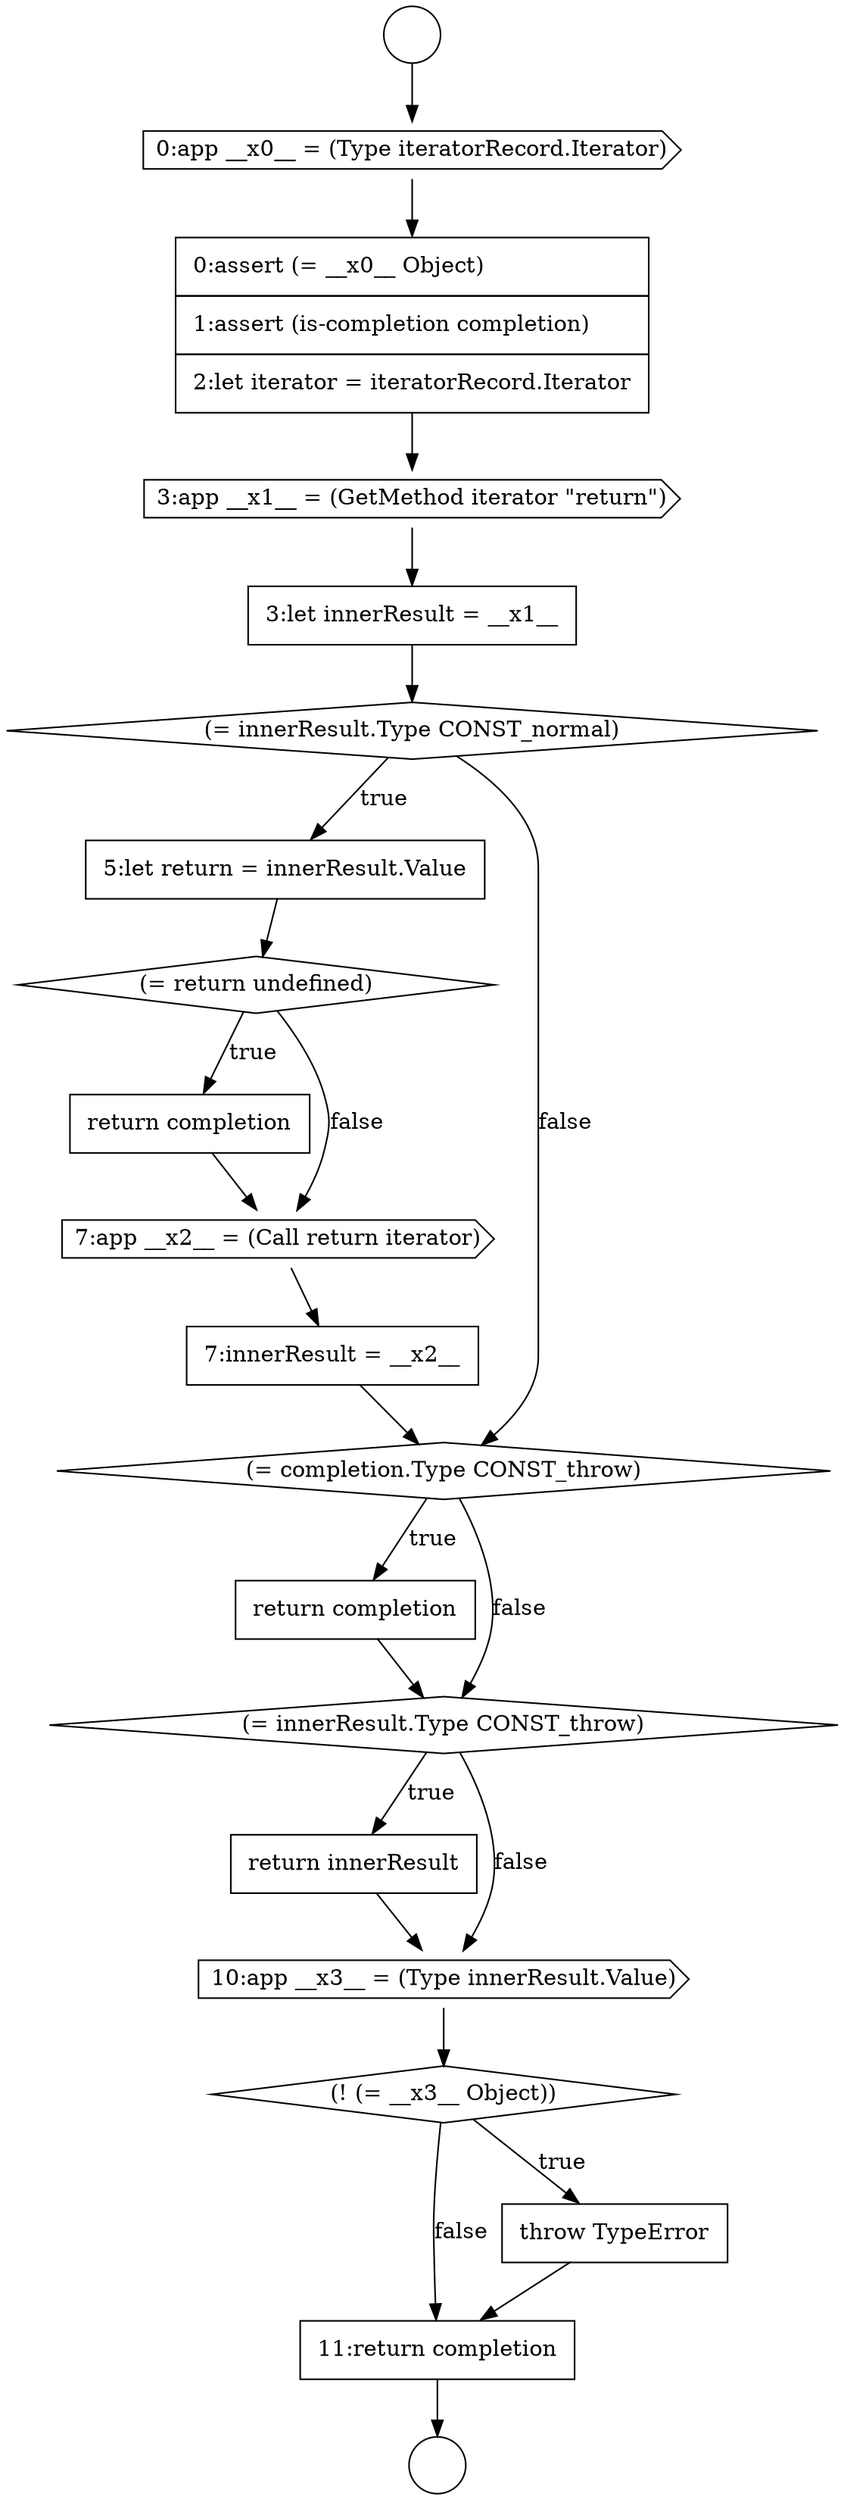 digraph {
  node1469 [shape=none, margin=0, label=<<font color="black">
    <table border="0" cellborder="1" cellspacing="0" cellpadding="10">
      <tr><td align="left">return completion</td></tr>
    </table>
  </font>> color="black" fillcolor="white" style=filled]
  node1458 [shape=cds, label=<<font color="black">0:app __x0__ = (Type iteratorRecord.Iterator)</font>> color="black" fillcolor="white" style=filled]
  node1475 [shape=none, margin=0, label=<<font color="black">
    <table border="0" cellborder="1" cellspacing="0" cellpadding="10">
      <tr><td align="left">11:return completion</td></tr>
    </table>
  </font>> color="black" fillcolor="white" style=filled]
  node1462 [shape=diamond, label=<<font color="black">(= innerResult.Type CONST_normal)</font>> color="black" fillcolor="white" style=filled]
  node1465 [shape=none, margin=0, label=<<font color="black">
    <table border="0" cellborder="1" cellspacing="0" cellpadding="10">
      <tr><td align="left">return completion</td></tr>
    </table>
  </font>> color="black" fillcolor="white" style=filled]
  node1470 [shape=diamond, label=<<font color="black">(= innerResult.Type CONST_throw)</font>> color="black" fillcolor="white" style=filled]
  node1457 [shape=circle label=" " color="black" fillcolor="white" style=filled]
  node1461 [shape=none, margin=0, label=<<font color="black">
    <table border="0" cellborder="1" cellspacing="0" cellpadding="10">
      <tr><td align="left">3:let innerResult = __x1__</td></tr>
    </table>
  </font>> color="black" fillcolor="white" style=filled]
  node1456 [shape=circle label=" " color="black" fillcolor="white" style=filled]
  node1466 [shape=cds, label=<<font color="black">7:app __x2__ = (Call return iterator)</font>> color="black" fillcolor="white" style=filled]
  node1464 [shape=diamond, label=<<font color="black">(= return undefined)</font>> color="black" fillcolor="white" style=filled]
  node1474 [shape=none, margin=0, label=<<font color="black">
    <table border="0" cellborder="1" cellspacing="0" cellpadding="10">
      <tr><td align="left">throw TypeError</td></tr>
    </table>
  </font>> color="black" fillcolor="white" style=filled]
  node1459 [shape=none, margin=0, label=<<font color="black">
    <table border="0" cellborder="1" cellspacing="0" cellpadding="10">
      <tr><td align="left">0:assert (= __x0__ Object)</td></tr>
      <tr><td align="left">1:assert (is-completion completion)</td></tr>
      <tr><td align="left">2:let iterator = iteratorRecord.Iterator</td></tr>
    </table>
  </font>> color="black" fillcolor="white" style=filled]
  node1473 [shape=diamond, label=<<font color="black">(! (= __x3__ Object))</font>> color="black" fillcolor="white" style=filled]
  node1471 [shape=none, margin=0, label=<<font color="black">
    <table border="0" cellborder="1" cellspacing="0" cellpadding="10">
      <tr><td align="left">return innerResult</td></tr>
    </table>
  </font>> color="black" fillcolor="white" style=filled]
  node1460 [shape=cds, label=<<font color="black">3:app __x1__ = (GetMethod iterator &quot;return&quot;)</font>> color="black" fillcolor="white" style=filled]
  node1467 [shape=none, margin=0, label=<<font color="black">
    <table border="0" cellborder="1" cellspacing="0" cellpadding="10">
      <tr><td align="left">7:innerResult = __x2__</td></tr>
    </table>
  </font>> color="black" fillcolor="white" style=filled]
  node1472 [shape=cds, label=<<font color="black">10:app __x3__ = (Type innerResult.Value)</font>> color="black" fillcolor="white" style=filled]
  node1463 [shape=none, margin=0, label=<<font color="black">
    <table border="0" cellborder="1" cellspacing="0" cellpadding="10">
      <tr><td align="left">5:let return = innerResult.Value</td></tr>
    </table>
  </font>> color="black" fillcolor="white" style=filled]
  node1468 [shape=diamond, label=<<font color="black">(= completion.Type CONST_throw)</font>> color="black" fillcolor="white" style=filled]
  node1464 -> node1465 [label=<<font color="black">true</font>> color="black"]
  node1464 -> node1466 [label=<<font color="black">false</font>> color="black"]
  node1459 -> node1460 [ color="black"]
  node1465 -> node1466 [ color="black"]
  node1461 -> node1462 [ color="black"]
  node1469 -> node1470 [ color="black"]
  node1458 -> node1459 [ color="black"]
  node1462 -> node1463 [label=<<font color="black">true</font>> color="black"]
  node1462 -> node1468 [label=<<font color="black">false</font>> color="black"]
  node1474 -> node1475 [ color="black"]
  node1467 -> node1468 [ color="black"]
  node1466 -> node1467 [ color="black"]
  node1456 -> node1458 [ color="black"]
  node1463 -> node1464 [ color="black"]
  node1475 -> node1457 [ color="black"]
  node1470 -> node1471 [label=<<font color="black">true</font>> color="black"]
  node1470 -> node1472 [label=<<font color="black">false</font>> color="black"]
  node1471 -> node1472 [ color="black"]
  node1460 -> node1461 [ color="black"]
  node1473 -> node1474 [label=<<font color="black">true</font>> color="black"]
  node1473 -> node1475 [label=<<font color="black">false</font>> color="black"]
  node1468 -> node1469 [label=<<font color="black">true</font>> color="black"]
  node1468 -> node1470 [label=<<font color="black">false</font>> color="black"]
  node1472 -> node1473 [ color="black"]
}
